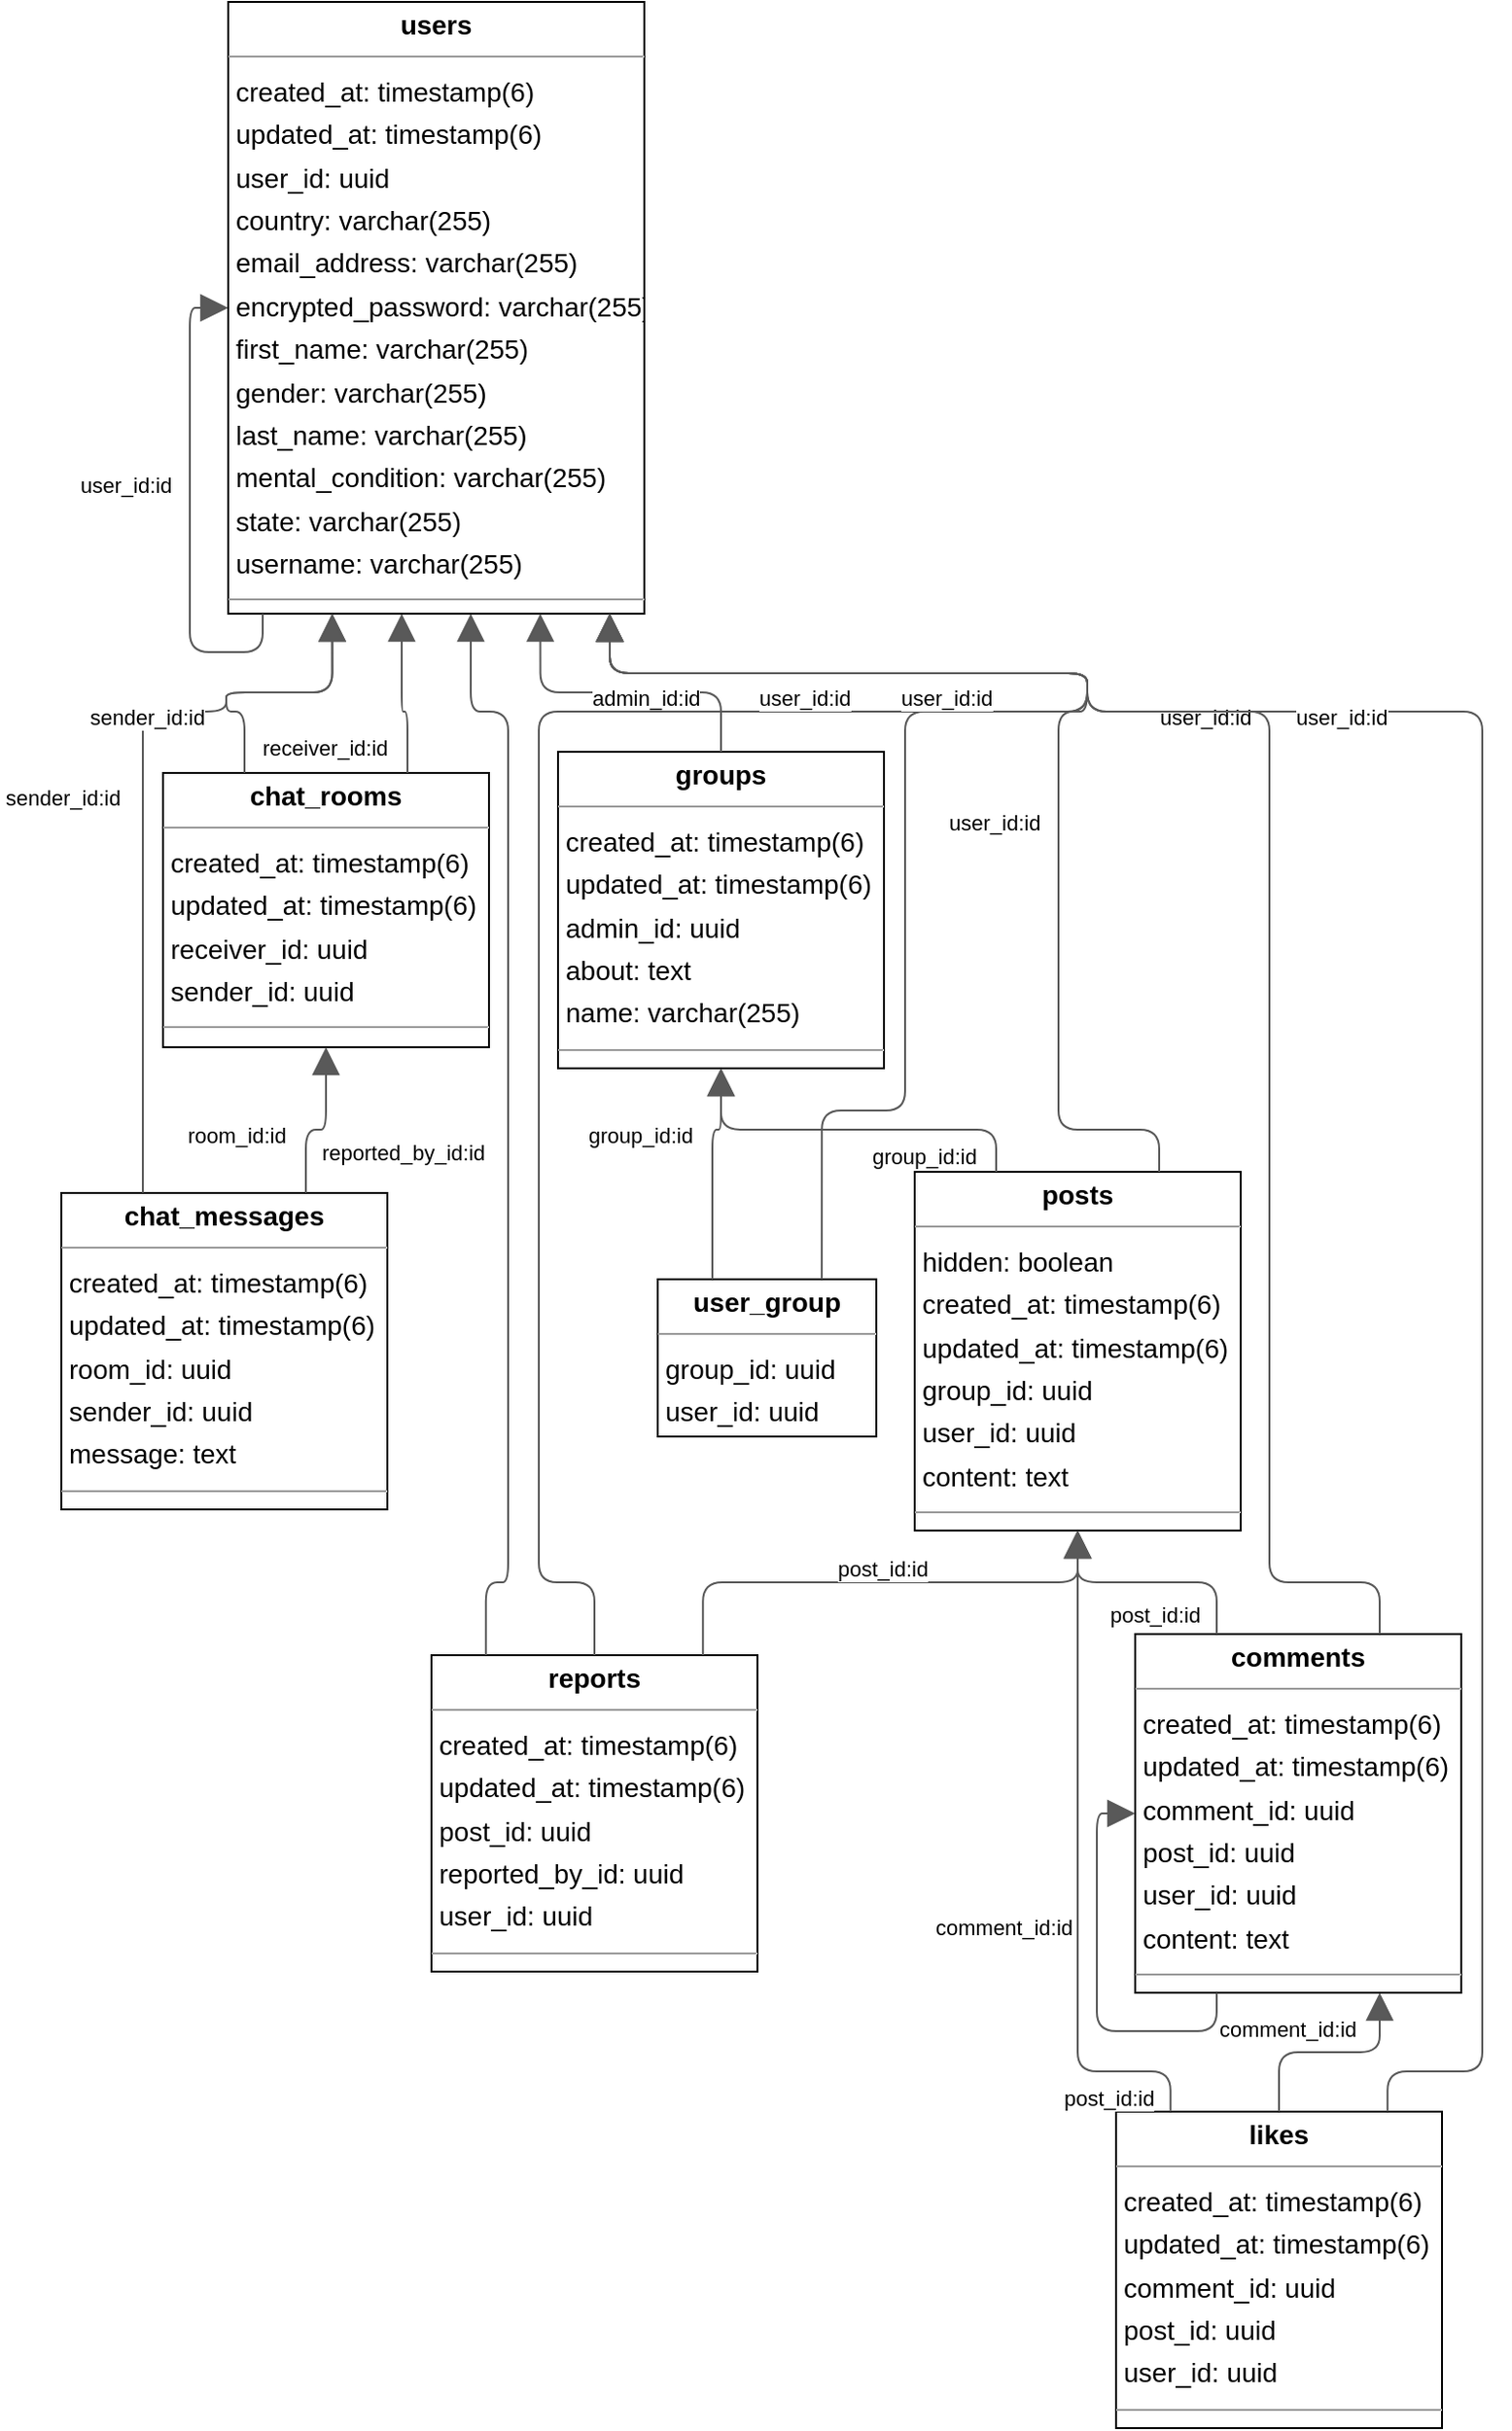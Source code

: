 <mxGraphModel dx="0" dy="0" grid="1" gridSize="10" guides="1" tooltips="1" connect="1" arrows="1" fold="1" page="0" pageScale="1" background="none" math="0" shadow="0">
  <root>
    <mxCell id="0" />
    <mxCell id="1" parent="0" />
    <mxCell id="node8" parent="1" vertex="1" value="&lt;p style=&quot;margin:0px;margin-top:4px;text-align:center;&quot;&gt;&lt;b&gt;chat_messages&lt;/b&gt;&lt;/p&gt;&lt;hr size=&quot;1&quot;/&gt;&lt;p style=&quot;margin:0 0 0 4px;line-height:1.6;&quot;&gt; created_at: timestamp(6)&lt;br/&gt; updated_at: timestamp(6)&lt;br/&gt; room_id: uuid&lt;br/&gt; sender_id: uuid&lt;br/&gt; message: text&lt;/p&gt;&lt;hr size=&quot;1&quot;/&gt;&lt;p style=&quot;margin:0 0 0 4px;line-height:1.6;&quot;&gt; id: uuid&lt;/p&gt;" style="verticalAlign=top;align=left;overflow=fill;fontSize=14;fontFamily=Helvetica;html=1;rounded=0;shadow=0;comic=0;labelBackgroundColor=none;strokeWidth=1;">
      <mxGeometry x="-108" y="461" width="170" height="165" as="geometry" />
    </mxCell>
    <mxCell id="node5" parent="1" vertex="1" value="&lt;p style=&quot;margin:0px;margin-top:4px;text-align:center;&quot;&gt;&lt;b&gt;chat_rooms&lt;/b&gt;&lt;/p&gt;&lt;hr size=&quot;1&quot;/&gt;&lt;p style=&quot;margin:0 0 0 4px;line-height:1.6;&quot;&gt; created_at: timestamp(6)&lt;br/&gt; updated_at: timestamp(6)&lt;br/&gt; receiver_id: uuid&lt;br/&gt; sender_id: uuid&lt;/p&gt;&lt;hr size=&quot;1&quot;/&gt;&lt;p style=&quot;margin:0 0 0 4px;line-height:1.6;&quot;&gt; id: uuid&lt;/p&gt;" style="verticalAlign=top;align=left;overflow=fill;fontSize=14;fontFamily=Helvetica;html=1;rounded=0;shadow=0;comic=0;labelBackgroundColor=none;strokeWidth=1;">
      <mxGeometry x="-55" y="242" width="170" height="143" as="geometry" />
    </mxCell>
    <mxCell id="node1" parent="1" vertex="1" value="&lt;p style=&quot;margin:0px;margin-top:4px;text-align:center;&quot;&gt;&lt;b&gt;comments&lt;/b&gt;&lt;/p&gt;&lt;hr size=&quot;1&quot;/&gt;&lt;p style=&quot;margin:0 0 0 4px;line-height:1.6;&quot;&gt; created_at: timestamp(6)&lt;br/&gt; updated_at: timestamp(6)&lt;br/&gt; comment_id: uuid&lt;br/&gt; post_id: uuid&lt;br/&gt; user_id: uuid&lt;br/&gt; content: text&lt;/p&gt;&lt;hr size=&quot;1&quot;/&gt;&lt;p style=&quot;margin:0 0 0 4px;line-height:1.6;&quot;&gt; id: uuid&lt;/p&gt;" style="verticalAlign=top;align=left;overflow=fill;fontSize=14;fontFamily=Helvetica;html=1;rounded=0;shadow=0;comic=0;labelBackgroundColor=none;strokeWidth=1;">
      <mxGeometry x="452" y="691" width="170" height="187" as="geometry" />
    </mxCell>
    <mxCell id="node2" parent="1" vertex="1" value="&lt;p style=&quot;margin:0px;margin-top:4px;text-align:center;&quot;&gt;&lt;b&gt;groups&lt;/b&gt;&lt;/p&gt;&lt;hr size=&quot;1&quot;/&gt;&lt;p style=&quot;margin:0 0 0 4px;line-height:1.6;&quot;&gt; created_at: timestamp(6)&lt;br/&gt; updated_at: timestamp(6)&lt;br/&gt; admin_id: uuid&lt;br/&gt; about: text&lt;br/&gt; name: varchar(255)&lt;/p&gt;&lt;hr size=&quot;1&quot;/&gt;&lt;p style=&quot;margin:0 0 0 4px;line-height:1.6;&quot;&gt; id: uuid&lt;/p&gt;" style="verticalAlign=top;align=left;overflow=fill;fontSize=14;fontFamily=Helvetica;html=1;rounded=0;shadow=0;comic=0;labelBackgroundColor=none;strokeWidth=1;">
      <mxGeometry x="151" y="231" width="170" height="165" as="geometry" />
    </mxCell>
    <mxCell id="node4" parent="1" vertex="1" value="&lt;p style=&quot;margin:0px;margin-top:4px;text-align:center;&quot;&gt;&lt;b&gt;likes&lt;/b&gt;&lt;/p&gt;&lt;hr size=&quot;1&quot;/&gt;&lt;p style=&quot;margin:0 0 0 4px;line-height:1.6;&quot;&gt; created_at: timestamp(6)&lt;br/&gt; updated_at: timestamp(6)&lt;br/&gt; comment_id: uuid&lt;br/&gt; post_id: uuid&lt;br/&gt; user_id: uuid&lt;/p&gt;&lt;hr size=&quot;1&quot;/&gt;&lt;p style=&quot;margin:0 0 0 4px;line-height:1.6;&quot;&gt; id: uuid&lt;/p&gt;" style="verticalAlign=top;align=left;overflow=fill;fontSize=14;fontFamily=Helvetica;html=1;rounded=0;shadow=0;comic=0;labelBackgroundColor=none;strokeWidth=1;">
      <mxGeometry x="442" y="940" width="170" height="165" as="geometry" />
    </mxCell>
    <mxCell id="node7" parent="1" vertex="1" value="&lt;p style=&quot;margin:0px;margin-top:4px;text-align:center;&quot;&gt;&lt;b&gt;posts&lt;/b&gt;&lt;/p&gt;&lt;hr size=&quot;1&quot;/&gt;&lt;p style=&quot;margin:0 0 0 4px;line-height:1.6;&quot;&gt; hidden: boolean&lt;br/&gt; created_at: timestamp(6)&lt;br/&gt; updated_at: timestamp(6)&lt;br/&gt; group_id: uuid&lt;br/&gt; user_id: uuid&lt;br/&gt; content: text&lt;/p&gt;&lt;hr size=&quot;1&quot;/&gt;&lt;p style=&quot;margin:0 0 0 4px;line-height:1.6;&quot;&gt; id: uuid&lt;/p&gt;" style="verticalAlign=top;align=left;overflow=fill;fontSize=14;fontFamily=Helvetica;html=1;rounded=0;shadow=0;comic=0;labelBackgroundColor=none;strokeWidth=1;">
      <mxGeometry x="337" y="450" width="170" height="187" as="geometry" />
    </mxCell>
    <mxCell id="node3" parent="1" vertex="1" value="&lt;p style=&quot;margin:0px;margin-top:4px;text-align:center;&quot;&gt;&lt;b&gt;reports&lt;/b&gt;&lt;/p&gt;&lt;hr size=&quot;1&quot;/&gt;&lt;p style=&quot;margin:0 0 0 4px;line-height:1.6;&quot;&gt; created_at: timestamp(6)&lt;br/&gt; updated_at: timestamp(6)&lt;br/&gt; post_id: uuid&lt;br/&gt; reported_by_id: uuid&lt;br/&gt; user_id: uuid&lt;/p&gt;&lt;hr size=&quot;1&quot;/&gt;&lt;p style=&quot;margin:0 0 0 4px;line-height:1.6;&quot;&gt; id: uuid&lt;/p&gt;" style="verticalAlign=top;align=left;overflow=fill;fontSize=14;fontFamily=Helvetica;html=1;rounded=0;shadow=0;comic=0;labelBackgroundColor=none;strokeWidth=1;">
      <mxGeometry x="85" y="702" width="170" height="165" as="geometry" />
    </mxCell>
    <mxCell id="node6" parent="1" vertex="1" value="&lt;p style=&quot;margin:0px;margin-top:4px;text-align:center;&quot;&gt;&lt;b&gt;user_group&lt;/b&gt;&lt;/p&gt;&lt;hr size=&quot;1&quot;/&gt;&lt;p style=&quot;margin:0 0 0 4px;line-height:1.6;&quot;&gt; group_id: uuid&lt;br/&gt; user_id: uuid&lt;/p&gt;" style="verticalAlign=top;align=left;overflow=fill;fontSize=14;fontFamily=Helvetica;html=1;rounded=0;shadow=0;comic=0;labelBackgroundColor=none;strokeWidth=1;">
      <mxGeometry x="203" y="506" width="114" height="82" as="geometry" />
    </mxCell>
    <mxCell id="node0" parent="1" vertex="1" value="&lt;p style=&quot;margin:0px;margin-top:4px;text-align:center;&quot;&gt;&lt;b&gt;users&lt;/b&gt;&lt;/p&gt;&lt;hr size=&quot;1&quot;/&gt;&lt;p style=&quot;margin:0 0 0 4px;line-height:1.6;&quot;&gt; created_at: timestamp(6)&lt;br/&gt; updated_at: timestamp(6)&lt;br/&gt; user_id: uuid&lt;br/&gt; country: varchar(255)&lt;br/&gt; email_address: varchar(255)&lt;br/&gt; encrypted_password: varchar(255)&lt;br/&gt; first_name: varchar(255)&lt;br/&gt; gender: varchar(255)&lt;br/&gt; last_name: varchar(255)&lt;br/&gt; mental_condition: varchar(255)&lt;br/&gt; state: varchar(255)&lt;br/&gt; username: varchar(255)&lt;/p&gt;&lt;hr size=&quot;1&quot;/&gt;&lt;p style=&quot;margin:0 0 0 4px;line-height:1.6;&quot;&gt; id: uuid&lt;/p&gt;" style="verticalAlign=top;align=left;overflow=fill;fontSize=14;fontFamily=Helvetica;html=1;rounded=0;shadow=0;comic=0;labelBackgroundColor=none;strokeWidth=1;">
      <mxGeometry x="-21" y="-160" width="217" height="319" as="geometry" />
    </mxCell>
    <mxCell id="edge15" edge="1" value="" parent="1" source="node8" target="node5" style="html=1;rounded=1;edgeStyle=orthogonalEdgeStyle;dashed=0;startArrow=none;endArrow=block;endSize=12;strokeColor=#595959;exitX=0.750;exitY=0.000;exitDx=0;exitDy=0;entryX=0.500;entryY=1.000;entryDx=0;entryDy=0;">
      <mxGeometry width="50" height="50" relative="1" as="geometry">
        <Array as="points">
          <mxPoint x="19" y="428" />
          <mxPoint x="30" y="428" />
        </Array>
      </mxGeometry>
    </mxCell>
    <mxCell id="label92" parent="edge15" vertex="1" connectable="0" value="room_id:id" style="edgeLabel;resizable=0;html=1;align=left;verticalAlign=top;strokeColor=default;">
      <mxGeometry x="-44" y="418" as="geometry" />
    </mxCell>
    <mxCell id="edge2" edge="1" value="" parent="1" source="node8" target="node0" style="html=1;rounded=1;edgeStyle=orthogonalEdgeStyle;dashed=0;startArrow=none;endArrow=block;endSize=12;strokeColor=#595959;exitX=0.250;exitY=0.000;exitDx=0;exitDy=0;entryX=0.250;entryY=1.000;entryDx=0;entryDy=0;">
      <mxGeometry width="50" height="50" relative="1" as="geometry">
        <Array as="points">
          <mxPoint x="-66" y="210" />
          <mxPoint x="-22" y="210" />
          <mxPoint x="-22" y="200" />
          <mxPoint x="33" y="200" />
        </Array>
      </mxGeometry>
    </mxCell>
    <mxCell id="label14" parent="edge2" vertex="1" connectable="0" value="sender_id:id" style="edgeLabel;resizable=0;html=1;align=left;verticalAlign=top;strokeColor=default;">
      <mxGeometry x="-139" y="242" as="geometry" />
    </mxCell>
    <mxCell id="edge1" edge="1" value="" parent="1" source="node5" target="node0" style="html=1;rounded=1;edgeStyle=orthogonalEdgeStyle;dashed=0;startArrow=none;endArrow=block;endSize=12;strokeColor=#595959;exitX=0.250;exitY=0.000;exitDx=0;exitDy=0;entryX=0.250;entryY=1.000;entryDx=0;entryDy=0;">
      <mxGeometry width="50" height="50" relative="1" as="geometry">
        <Array as="points">
          <mxPoint x="-13" y="210" />
          <mxPoint x="-22" y="210" />
          <mxPoint x="-22" y="200" />
          <mxPoint x="33" y="200" />
        </Array>
      </mxGeometry>
    </mxCell>
    <mxCell id="label8" parent="edge1" vertex="1" connectable="0" value="sender_id:id" style="edgeLabel;resizable=0;html=1;align=left;verticalAlign=top;strokeColor=default;">
      <mxGeometry x="-95" y="200" as="geometry" />
    </mxCell>
    <mxCell id="edge12" edge="1" value="" parent="1" source="node5" target="node0" style="html=1;rounded=1;edgeStyle=orthogonalEdgeStyle;dashed=0;startArrow=none;endArrow=block;endSize=12;strokeColor=#595959;exitX=0.750;exitY=0.000;exitDx=0;exitDy=0;entryX=0.417;entryY=1.000;entryDx=0;entryDy=0;">
      <mxGeometry width="50" height="50" relative="1" as="geometry">
        <Array as="points">
          <mxPoint x="72" y="210" />
          <mxPoint x="69" y="210" />
        </Array>
      </mxGeometry>
    </mxCell>
    <mxCell id="label74" parent="edge12" vertex="1" connectable="0" value="receiver_id:id" style="edgeLabel;resizable=0;html=1;align=left;verticalAlign=top;strokeColor=default;">
      <mxGeometry x="-5" y="216" as="geometry" />
    </mxCell>
    <mxCell id="edge13" edge="1" value="" parent="1" source="node1" target="node1" style="html=1;rounded=1;edgeStyle=orthogonalEdgeStyle;dashed=0;startArrow=none;endArrow=block;endSize=12;strokeColor=#595959;exitX=0.250;exitY=1.000;exitDx=0;exitDy=0;entryX=0.000;entryY=0.500;entryDx=0;entryDy=0;">
      <mxGeometry width="50" height="50" relative="1" as="geometry">
        <Array as="points">
          <mxPoint x="495" y="898" />
          <mxPoint x="432" y="898" />
          <mxPoint x="432" y="785" />
        </Array>
      </mxGeometry>
    </mxCell>
    <mxCell id="label80" parent="edge13" vertex="1" connectable="0" value="comment_id:id" style="edgeLabel;resizable=0;html=1;align=left;verticalAlign=top;strokeColor=default;">
      <mxGeometry x="346" y="831" as="geometry" />
    </mxCell>
    <mxCell id="edge16" edge="1" value="" parent="1" source="node1" target="node7" style="html=1;rounded=1;edgeStyle=orthogonalEdgeStyle;dashed=0;startArrow=none;endArrow=block;endSize=12;strokeColor=#595959;exitX=0.250;exitY=0.000;exitDx=0;exitDy=0;entryX=0.500;entryY=1.000;entryDx=0;entryDy=0;">
      <mxGeometry width="50" height="50" relative="1" as="geometry">
        <Array as="points">
          <mxPoint x="495" y="664" />
          <mxPoint x="422" y="664" />
        </Array>
      </mxGeometry>
    </mxCell>
    <mxCell id="label98" parent="edge16" vertex="1" connectable="0" value="post_id:id" style="edgeLabel;resizable=0;html=1;align=left;verticalAlign=top;strokeColor=default;">
      <mxGeometry x="437" y="668" as="geometry" />
    </mxCell>
    <mxCell id="edge17" edge="1" value="" parent="1" source="node1" target="node0" style="html=1;rounded=1;edgeStyle=orthogonalEdgeStyle;dashed=0;startArrow=none;endArrow=block;endSize=12;strokeColor=#595959;exitX=0.750;exitY=0.000;exitDx=0;exitDy=0;entryX=0.917;entryY=1.000;entryDx=0;entryDy=0;">
      <mxGeometry width="50" height="50" relative="1" as="geometry">
        <Array as="points">
          <mxPoint x="580" y="664" />
          <mxPoint x="522" y="664" />
          <mxPoint x="522" y="210" />
          <mxPoint x="427" y="210" />
          <mxPoint x="427" y="190" />
          <mxPoint x="178" y="190" />
        </Array>
      </mxGeometry>
    </mxCell>
    <mxCell id="label104" parent="edge17" vertex="1" connectable="0" value="user_id:id" style="edgeLabel;resizable=0;html=1;align=left;verticalAlign=top;strokeColor=default;">
      <mxGeometry x="463" y="200" as="geometry" />
    </mxCell>
    <mxCell id="edge9" edge="1" value="" parent="1" source="node2" target="node0" style="html=1;rounded=1;edgeStyle=orthogonalEdgeStyle;dashed=0;startArrow=none;endArrow=block;endSize=12;strokeColor=#595959;exitX=0.500;exitY=0.000;exitDx=0;exitDy=0;entryX=0.750;entryY=1.000;entryDx=0;entryDy=0;">
      <mxGeometry width="50" height="50" relative="1" as="geometry">
        <Array as="points">
          <mxPoint x="236" y="200" />
          <mxPoint x="142" y="200" />
        </Array>
      </mxGeometry>
    </mxCell>
    <mxCell id="label56" parent="edge9" vertex="1" connectable="0" value="admin_id:id" style="edgeLabel;resizable=0;html=1;align=left;verticalAlign=top;strokeColor=default;">
      <mxGeometry x="167" y="190" as="geometry" />
    </mxCell>
    <mxCell id="edge3" edge="1" value="" parent="1" source="node4" target="node1" style="html=1;rounded=1;edgeStyle=orthogonalEdgeStyle;dashed=0;startArrow=none;endArrow=block;endSize=12;strokeColor=#595959;exitX=0.500;exitY=0.000;exitDx=0;exitDy=0;entryX=0.750;entryY=1.000;entryDx=0;entryDy=0;">
      <mxGeometry width="50" height="50" relative="1" as="geometry">
        <Array as="points">
          <mxPoint x="527" y="909" />
          <mxPoint x="580" y="909" />
        </Array>
      </mxGeometry>
    </mxCell>
    <mxCell id="label20" parent="edge3" vertex="1" connectable="0" value="comment_id:id" style="edgeLabel;resizable=0;html=1;align=left;verticalAlign=top;strokeColor=default;">
      <mxGeometry x="494" y="884" as="geometry" />
    </mxCell>
    <mxCell id="edge5" edge="1" value="" parent="1" source="node4" target="node7" style="html=1;rounded=1;edgeStyle=orthogonalEdgeStyle;dashed=0;startArrow=none;endArrow=block;endSize=12;strokeColor=#595959;exitX=0.167;exitY=0.000;exitDx=0;exitDy=0;entryX=0.500;entryY=1.000;entryDx=0;entryDy=0;">
      <mxGeometry width="50" height="50" relative="1" as="geometry">
        <Array as="points">
          <mxPoint x="471" y="919" />
          <mxPoint x="422" y="919" />
        </Array>
      </mxGeometry>
    </mxCell>
    <mxCell id="label32" parent="edge5" vertex="1" connectable="0" value="post_id:id" style="edgeLabel;resizable=0;html=1;align=left;verticalAlign=top;strokeColor=default;">
      <mxGeometry x="413" y="920" as="geometry" />
    </mxCell>
    <mxCell id="edge6" edge="1" value="" parent="1" source="node4" target="node0" style="html=1;rounded=1;edgeStyle=orthogonalEdgeStyle;dashed=0;startArrow=none;endArrow=block;endSize=12;strokeColor=#595959;exitX=0.833;exitY=0.000;exitDx=0;exitDy=0;entryX=0.917;entryY=1.000;entryDx=0;entryDy=0;">
      <mxGeometry width="50" height="50" relative="1" as="geometry">
        <Array as="points">
          <mxPoint x="584" y="919" />
          <mxPoint x="633" y="919" />
          <mxPoint x="633" y="210" />
          <mxPoint x="427" y="210" />
          <mxPoint x="427" y="190" />
          <mxPoint x="178" y="190" />
        </Array>
      </mxGeometry>
    </mxCell>
    <mxCell id="label38" parent="edge6" vertex="1" connectable="0" value="user_id:id" style="edgeLabel;resizable=0;html=1;align=left;verticalAlign=top;strokeColor=default;">
      <mxGeometry x="534" y="200" as="geometry" />
    </mxCell>
    <mxCell id="edge4" edge="1" value="" parent="1" source="node7" target="node2" style="html=1;rounded=1;edgeStyle=orthogonalEdgeStyle;dashed=0;startArrow=none;endArrow=block;endSize=12;strokeColor=#595959;exitX=0.250;exitY=0.000;exitDx=0;exitDy=0;entryX=0.500;entryY=1.000;entryDx=0;entryDy=0;">
      <mxGeometry width="50" height="50" relative="1" as="geometry">
        <Array as="points">
          <mxPoint x="379" y="428" />
          <mxPoint x="236" y="428" />
        </Array>
      </mxGeometry>
    </mxCell>
    <mxCell id="label26" parent="edge4" vertex="1" connectable="0" value="group_id:id" style="edgeLabel;resizable=0;html=1;align=left;verticalAlign=top;strokeColor=default;">
      <mxGeometry x="313" y="429" as="geometry" />
    </mxCell>
    <mxCell id="edge14" edge="1" value="" parent="1" source="node7" target="node0" style="html=1;rounded=1;edgeStyle=orthogonalEdgeStyle;dashed=0;startArrow=none;endArrow=block;endSize=12;strokeColor=#595959;exitX=0.750;exitY=0.000;exitDx=0;exitDy=0;entryX=0.917;entryY=1.000;entryDx=0;entryDy=0;">
      <mxGeometry width="50" height="50" relative="1" as="geometry">
        <Array as="points">
          <mxPoint x="464" y="428" />
          <mxPoint x="412" y="428" />
          <mxPoint x="412" y="210" />
          <mxPoint x="427" y="210" />
          <mxPoint x="427" y="190" />
          <mxPoint x="178" y="190" />
        </Array>
      </mxGeometry>
    </mxCell>
    <mxCell id="label86" parent="edge14" vertex="1" connectable="0" value="user_id:id" style="edgeLabel;resizable=0;html=1;align=left;verticalAlign=top;strokeColor=default;">
      <mxGeometry x="353" y="255" as="geometry" />
    </mxCell>
    <mxCell id="edge18" edge="1" value="" parent="1" source="node3" target="node7" style="html=1;rounded=1;edgeStyle=orthogonalEdgeStyle;dashed=0;startArrow=none;endArrow=block;endSize=12;strokeColor=#595959;exitX=0.833;exitY=0.000;exitDx=0;exitDy=0;entryX=0.500;entryY=1.000;entryDx=0;entryDy=0;">
      <mxGeometry width="50" height="50" relative="1" as="geometry">
        <Array as="points">
          <mxPoint x="227" y="664" />
          <mxPoint x="422" y="664" />
        </Array>
      </mxGeometry>
    </mxCell>
    <mxCell id="label110" parent="edge18" vertex="1" connectable="0" value="post_id:id" style="edgeLabel;resizable=0;html=1;align=left;verticalAlign=top;strokeColor=default;">
      <mxGeometry x="295" y="644" as="geometry" />
    </mxCell>
    <mxCell id="edge0" edge="1" value="" parent="1" source="node3" target="node0" style="html=1;rounded=1;edgeStyle=orthogonalEdgeStyle;dashed=0;startArrow=none;endArrow=block;endSize=12;strokeColor=#595959;exitX=0.500;exitY=0.000;exitDx=0;exitDy=0;entryX=0.917;entryY=1.000;entryDx=0;entryDy=0;">
      <mxGeometry width="50" height="50" relative="1" as="geometry">
        <Array as="points">
          <mxPoint x="170" y="664" />
          <mxPoint x="141" y="664" />
          <mxPoint x="141" y="210" />
          <mxPoint x="427" y="210" />
          <mxPoint x="427" y="190" />
          <mxPoint x="178" y="190" />
        </Array>
      </mxGeometry>
    </mxCell>
    <mxCell id="label2" parent="edge0" vertex="1" connectable="0" value="user_id:id" style="edgeLabel;resizable=0;html=1;align=left;verticalAlign=top;strokeColor=default;">
      <mxGeometry x="254" y="190" as="geometry" />
    </mxCell>
    <mxCell id="edge7" edge="1" value="" parent="1" source="node3" target="node0" style="html=1;rounded=1;edgeStyle=orthogonalEdgeStyle;dashed=0;startArrow=none;endArrow=block;endSize=12;strokeColor=#595959;exitX=0.167;exitY=0.000;exitDx=0;exitDy=0;entryX=0.583;entryY=1.000;entryDx=0;entryDy=0;">
      <mxGeometry width="50" height="50" relative="1" as="geometry">
        <Array as="points">
          <mxPoint x="114" y="664" />
          <mxPoint x="125" y="664" />
          <mxPoint x="125" y="210" />
          <mxPoint x="105" y="210" />
        </Array>
      </mxGeometry>
    </mxCell>
    <mxCell id="label44" parent="edge7" vertex="1" connectable="0" value="reported_by_id:id" style="edgeLabel;resizable=0;html=1;align=left;verticalAlign=top;strokeColor=default;">
      <mxGeometry x="26" y="427" as="geometry" />
    </mxCell>
    <mxCell id="edge10" edge="1" value="" parent="1" source="node6" target="node2" style="html=1;rounded=1;edgeStyle=orthogonalEdgeStyle;dashed=0;startArrow=none;endArrow=block;endSize=12;strokeColor=#595959;exitX=0.250;exitY=0.000;exitDx=0;exitDy=0;entryX=0.500;entryY=1.000;entryDx=0;entryDy=0;">
      <mxGeometry width="50" height="50" relative="1" as="geometry">
        <Array as="points">
          <mxPoint x="231" y="428" />
          <mxPoint x="236" y="428" />
        </Array>
      </mxGeometry>
    </mxCell>
    <mxCell id="label62" parent="edge10" vertex="1" connectable="0" value="group_id:id" style="edgeLabel;resizable=0;html=1;align=left;verticalAlign=top;strokeColor=default;">
      <mxGeometry x="165" y="418" as="geometry" />
    </mxCell>
    <mxCell id="edge8" edge="1" value="" parent="1" source="node6" target="node0" style="html=1;rounded=1;edgeStyle=orthogonalEdgeStyle;dashed=0;startArrow=none;endArrow=block;endSize=12;strokeColor=#595959;exitX=0.750;exitY=0.001;exitDx=0;exitDy=0;entryX=0.917;entryY=1.000;entryDx=0;entryDy=0;">
      <mxGeometry width="50" height="50" relative="1" as="geometry">
        <Array as="points">
          <mxPoint x="288" y="418" />
          <mxPoint x="332" y="418" />
          <mxPoint x="332" y="210" />
          <mxPoint x="427" y="210" />
          <mxPoint x="427" y="190" />
          <mxPoint x="178" y="190" />
        </Array>
      </mxGeometry>
    </mxCell>
    <mxCell id="label50" parent="edge8" vertex="1" connectable="0" value="user_id:id" style="edgeLabel;resizable=0;html=1;align=left;verticalAlign=top;strokeColor=default;">
      <mxGeometry x="328" y="190" as="geometry" />
    </mxCell>
    <mxCell id="edge11" edge="1" value="" parent="1" source="node0" target="node0" style="html=1;rounded=1;edgeStyle=orthogonalEdgeStyle;dashed=0;startArrow=none;endArrow=block;endSize=12;strokeColor=#595959;exitX=0.083;exitY=1.000;exitDx=0;exitDy=0;entryX=0.000;entryY=0.500;entryDx=0;entryDy=0;">
      <mxGeometry width="50" height="50" relative="1" as="geometry">
        <Array as="points">
          <mxPoint x="-3" y="179" />
          <mxPoint x="-41" y="179" />
          <mxPoint x="-41" y="0" />
        </Array>
      </mxGeometry>
    </mxCell>
    <mxCell id="label68" parent="edge11" vertex="1" connectable="0" value="user_id:id" style="edgeLabel;resizable=0;html=1;align=left;verticalAlign=top;strokeColor=default;">
      <mxGeometry x="-100" y="79" as="geometry" />
    </mxCell>
  </root>
</mxGraphModel>
